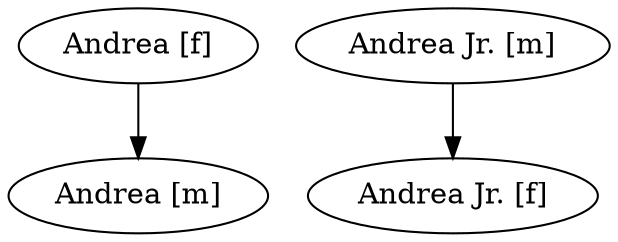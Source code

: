 digraph FamilyTree
{
  "Andrea [f]" -> "Andrea [m]";
  "Andrea [m]";
  "Andrea Jr. [f]";
  "Andrea Jr. [m]" -> "Andrea Jr. [f]";
}